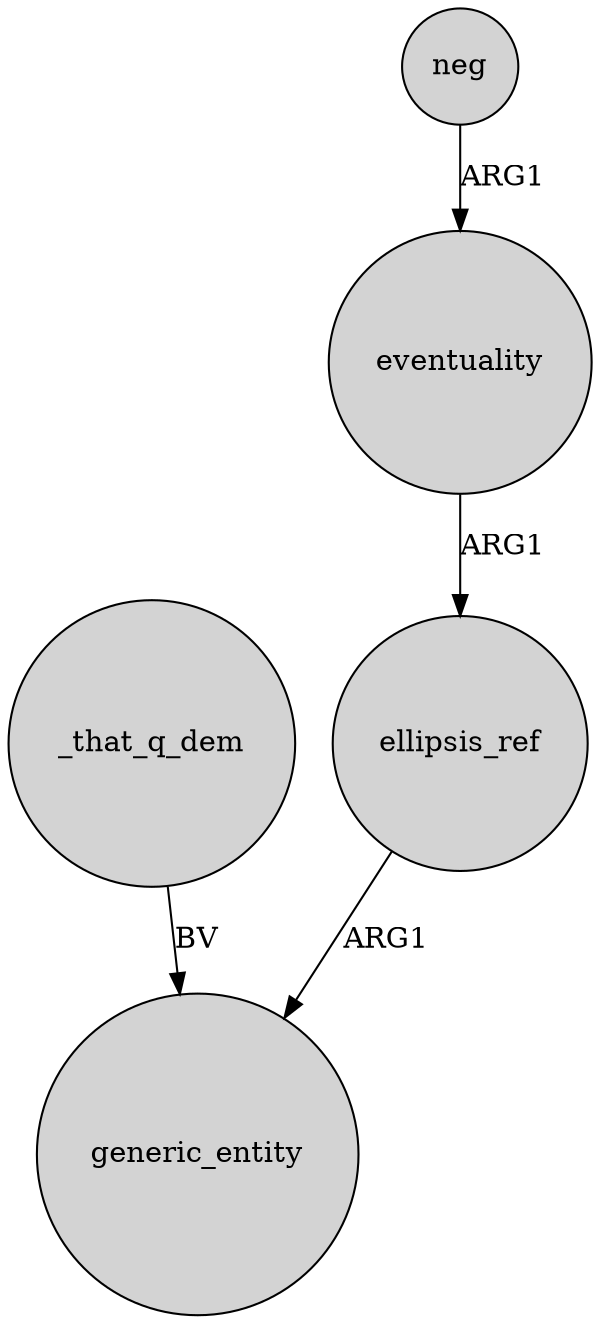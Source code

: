 digraph {
	node [shape=circle style=filled]
	eventuality -> ellipsis_ref [label=ARG1]
	_that_q_dem -> generic_entity [label=BV]
	ellipsis_ref -> generic_entity [label=ARG1]
	neg -> eventuality [label=ARG1]
}

